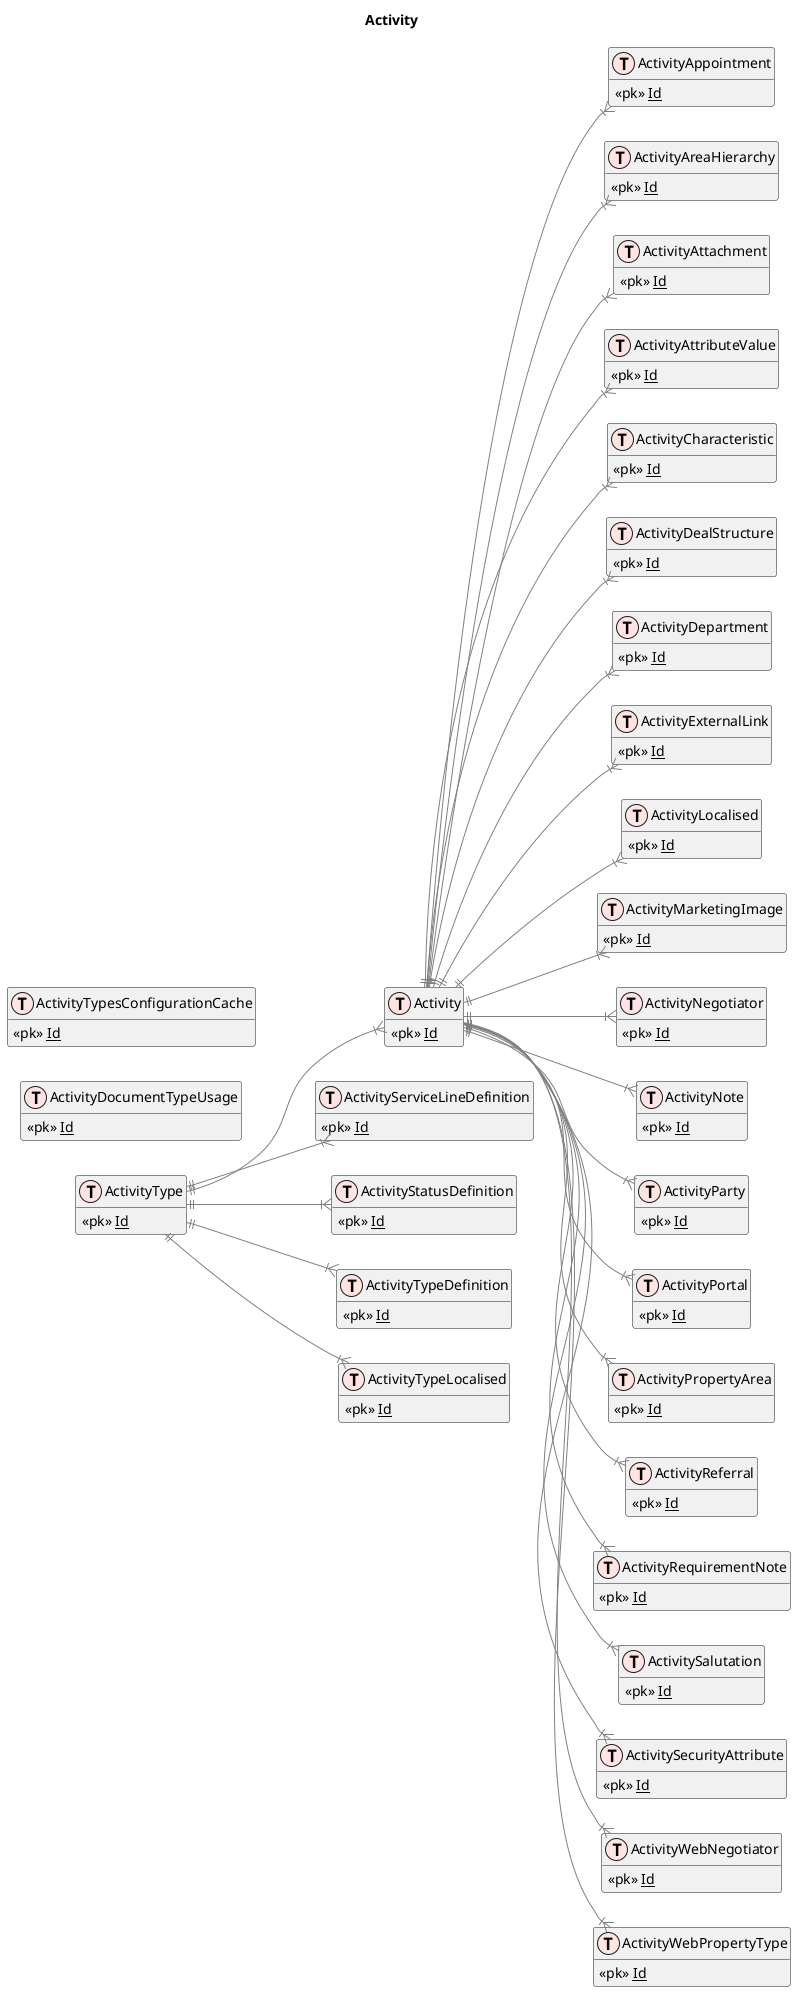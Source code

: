 @startuml

title Activity 

left to right direction

!define newtable(x) class x << (T,LimeGreen) >> 

!define table(x) class x << (T,mistyrose) >>   
!define view(x) class x << (V,lightblue) >>   
!define table(x) class x << (T,mistyrose) >>  
!define tr(x) class x << (R,red) >>  
!define tf(x) class x << (F,darkorange) >>   
!define af(x) class x << (F,white) >>   
!define fn(x) class x << (F,plum) >>   
!define fs(x) class x << (F,tan) >>   
!define ft(x) class x << (F,wheat) >>   
!define if(x) class x << (F,gaisboro) >>   
!define p(x) class x << (P,indianred) >>   
!define pc(x) class x << (P,lemonshiffon) >>   
!define x(x) class x << (P,linen) >>     
!define primary_key(x) <<pk>> <u>x</u>
!define foreign_key(x) <<fk>> <b>x</b>
!define link( k, y) k }--||  y
hide methods   
hide stereotypes  
skinparam classarrowcolor gray  

table( Activity) 
{ 
    primary_key(Id) 
} 
table( ActivityAppointment) 
{ 
    primary_key(Id) 
} 
table( ActivityAreaHierarchy) 
{ 
    primary_key(Id) 
} 
table( ActivityAttachment) 
{ 
    primary_key(Id) 
} 
table( ActivityAttributeValue) 
{ 
    primary_key(Id) 
} 
table( ActivityCharacteristic) 
{ 
    primary_key(Id) 
}  
table( ActivityDealStructure) 
{ 
    primary_key(Id) 
} 
table( ActivityDepartment) 
{ 
    primary_key(Id) 
} 
table( ActivityDocumentTypeUsage) 
{ 
    primary_key(Id) 
} 
table( ActivityExternalLink) 
{ 
    primary_key(Id) 
} 
table( ActivityLocalised) 
{ 
    primary_key(Id) 
} 
table( ActivityMarketingImage) 
{ 
    primary_key(Id) 
} 
table( ActivityNegotiator) 
{ 
    primary_key(Id) 
} 
table( ActivityNote) 
{ 
    primary_key(Id) 
} 
table( ActivityParty) 
{ 
    primary_key(Id) 
} 
table( ActivityPortal) 
{ 
    primary_key(Id) 
} 
table( ActivityPropertyArea) 
{ 
    primary_key(Id) 
} 
table( ActivityReferral) 
{ 
    primary_key(Id) 
} 
table( ActivityRequirementNote) 
{ 
    primary_key(Id) 
} 
table( ActivitySalutation) 
{ 
    primary_key(Id) 
} 
table( ActivitySecurityAttribute) 
{ 
    primary_key(Id) 
} 
table( ActivityServiceLineDefinition) 
{ 
    primary_key(Id) 
} 
table( ActivityStatusDefinition) 
{ 
    primary_key(Id) 
} 
table( ActivityType) 
{ 
    primary_key(Id) 
} 
table( ActivityTypeDefinition) 
{ 
    primary_key(Id) 
} 
table( ActivityTypeLocalised) 
{ 
    primary_key(Id) 
} 
table( ActivityTypesConfigurationCache) 
{ 
    primary_key(Id) 
} 
table( ActivityWebNegotiator) 
{ 
    primary_key(Id) 
} 
table( ActivityWebPropertyType) 
{ 
    primary_key(Id) 
} 

Activity ||--|{ ActivityAppointment
Activity ||--|{ ActivityAreaHierarchy
Activity ||--|{ ActivityAttachment
Activity ||--|{ ActivityAttributeValue
Activity ||--|{ ActivityCharacteristic
Activity ||--|{ ActivityDealStructure
Activity ||--|{ ActivityDepartment
Activity ||--|{ ActivityExternalLink
Activity ||--|{ ActivityLocalised
Activity ||--|{ ActivityMarketingImage
Activity ||--|{ ActivityNegotiator
Activity ||--|{ ActivityNote
Activity ||--|{ ActivityParty
Activity ||--|{ ActivityPortal
Activity ||--|{ ActivityPropertyArea
Activity ||--|{ ActivityReferral
Activity ||--|{ ActivityRequirementNote
Activity ||--|{ ActivitySalutation
Activity ||--|{ ActivitySecurityAttribute
Activity ||--|{ ActivityWebNegotiator
Activity ||--|{ ActivityWebPropertyType

ActivityType ||--|{ Activity

ActivityType ||--|{ ActivityTypeDefinition
ActivityType ||--|{ ActivityTypeLocalised
ActivityType ||--|{ ActivityServiceLineDefinition
ActivityType ||--|{ ActivityStatusDefinition

@enduml